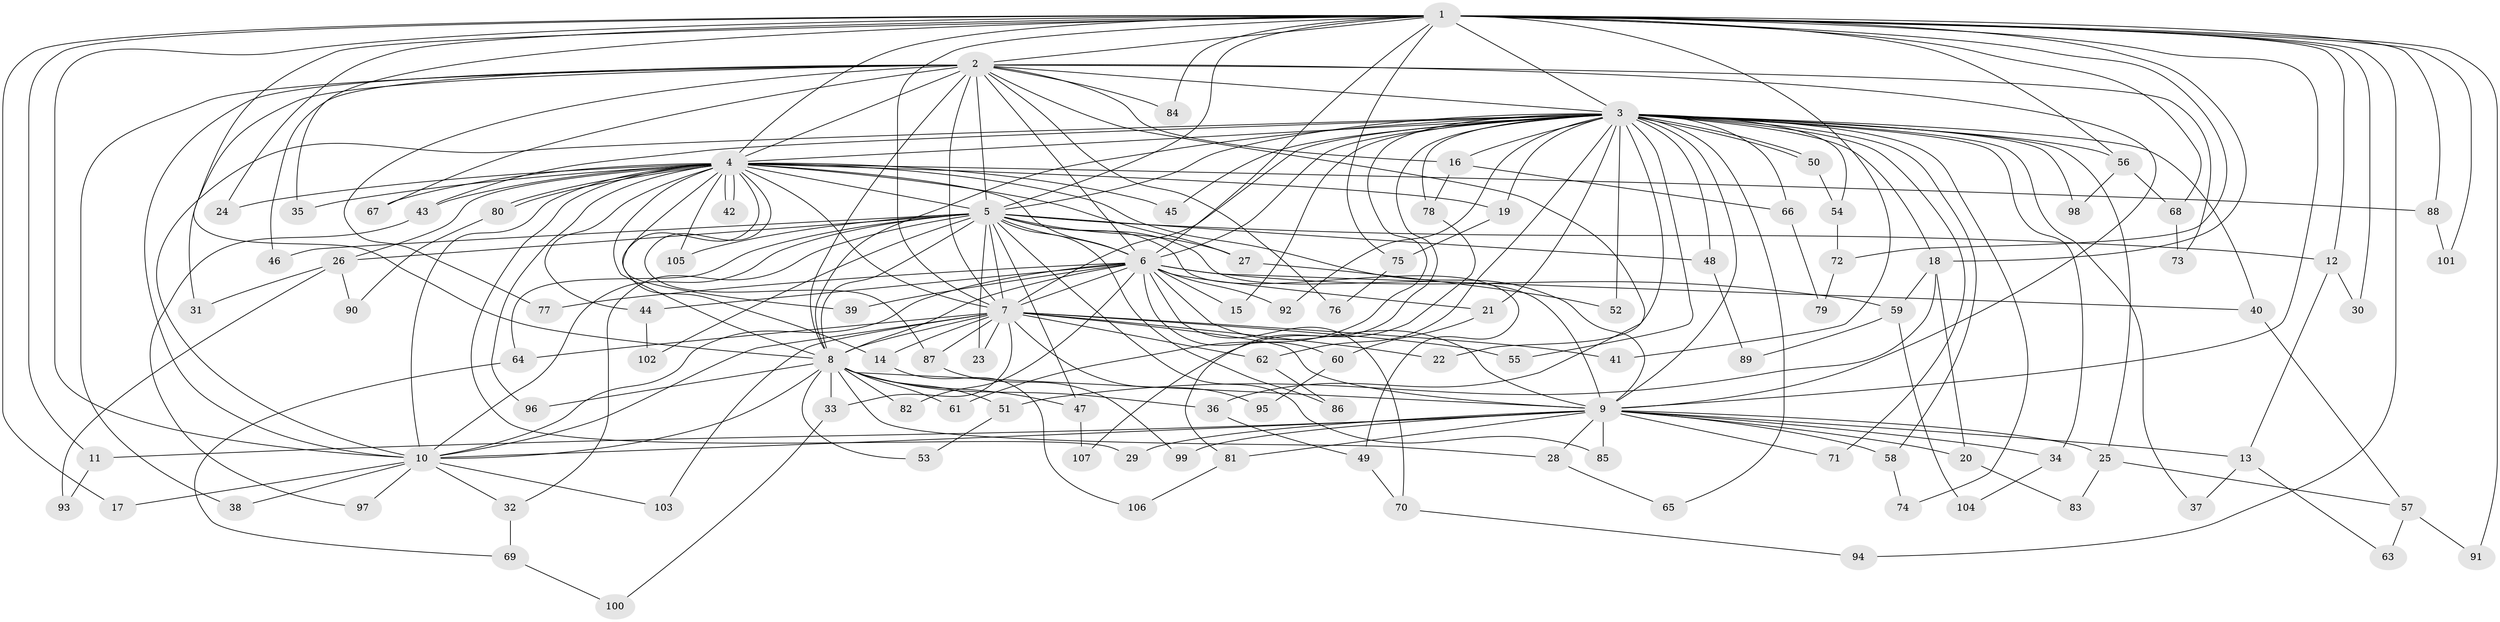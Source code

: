 // Generated by graph-tools (version 1.1) at 2025/34/03/09/25 02:34:58]
// undirected, 107 vertices, 239 edges
graph export_dot {
graph [start="1"]
  node [color=gray90,style=filled];
  1;
  2;
  3;
  4;
  5;
  6;
  7;
  8;
  9;
  10;
  11;
  12;
  13;
  14;
  15;
  16;
  17;
  18;
  19;
  20;
  21;
  22;
  23;
  24;
  25;
  26;
  27;
  28;
  29;
  30;
  31;
  32;
  33;
  34;
  35;
  36;
  37;
  38;
  39;
  40;
  41;
  42;
  43;
  44;
  45;
  46;
  47;
  48;
  49;
  50;
  51;
  52;
  53;
  54;
  55;
  56;
  57;
  58;
  59;
  60;
  61;
  62;
  63;
  64;
  65;
  66;
  67;
  68;
  69;
  70;
  71;
  72;
  73;
  74;
  75;
  76;
  77;
  78;
  79;
  80;
  81;
  82;
  83;
  84;
  85;
  86;
  87;
  88;
  89;
  90;
  91;
  92;
  93;
  94;
  95;
  96;
  97;
  98;
  99;
  100;
  101;
  102;
  103;
  104;
  105;
  106;
  107;
  1 -- 2;
  1 -- 3;
  1 -- 4;
  1 -- 5;
  1 -- 6;
  1 -- 7;
  1 -- 8;
  1 -- 9;
  1 -- 10;
  1 -- 11;
  1 -- 12;
  1 -- 17;
  1 -- 18;
  1 -- 24;
  1 -- 30;
  1 -- 35;
  1 -- 41;
  1 -- 56;
  1 -- 68;
  1 -- 72;
  1 -- 75;
  1 -- 84;
  1 -- 88;
  1 -- 91;
  1 -- 94;
  1 -- 101;
  2 -- 3;
  2 -- 4;
  2 -- 5;
  2 -- 6;
  2 -- 7;
  2 -- 8;
  2 -- 9;
  2 -- 10;
  2 -- 16;
  2 -- 31;
  2 -- 36;
  2 -- 38;
  2 -- 46;
  2 -- 67;
  2 -- 73;
  2 -- 76;
  2 -- 77;
  2 -- 84;
  3 -- 4;
  3 -- 5;
  3 -- 6;
  3 -- 7;
  3 -- 8;
  3 -- 9;
  3 -- 10;
  3 -- 15;
  3 -- 16;
  3 -- 18;
  3 -- 19;
  3 -- 21;
  3 -- 22;
  3 -- 25;
  3 -- 34;
  3 -- 37;
  3 -- 40;
  3 -- 43;
  3 -- 45;
  3 -- 48;
  3 -- 50;
  3 -- 50;
  3 -- 52;
  3 -- 54;
  3 -- 55;
  3 -- 56;
  3 -- 58;
  3 -- 61;
  3 -- 62;
  3 -- 65;
  3 -- 66;
  3 -- 71;
  3 -- 74;
  3 -- 78;
  3 -- 81;
  3 -- 92;
  3 -- 98;
  4 -- 5;
  4 -- 6;
  4 -- 7;
  4 -- 8;
  4 -- 9;
  4 -- 10;
  4 -- 14;
  4 -- 19;
  4 -- 24;
  4 -- 26;
  4 -- 27;
  4 -- 29;
  4 -- 35;
  4 -- 39;
  4 -- 42;
  4 -- 42;
  4 -- 43;
  4 -- 44;
  4 -- 45;
  4 -- 67;
  4 -- 80;
  4 -- 80;
  4 -- 87;
  4 -- 88;
  4 -- 96;
  4 -- 105;
  5 -- 6;
  5 -- 7;
  5 -- 8;
  5 -- 9;
  5 -- 10;
  5 -- 12;
  5 -- 23;
  5 -- 26;
  5 -- 27;
  5 -- 32;
  5 -- 46;
  5 -- 47;
  5 -- 48;
  5 -- 49;
  5 -- 64;
  5 -- 85;
  5 -- 86;
  5 -- 102;
  5 -- 105;
  6 -- 7;
  6 -- 8;
  6 -- 9;
  6 -- 10;
  6 -- 15;
  6 -- 21;
  6 -- 39;
  6 -- 40;
  6 -- 44;
  6 -- 59;
  6 -- 60;
  6 -- 70;
  6 -- 77;
  6 -- 82;
  6 -- 92;
  7 -- 8;
  7 -- 9;
  7 -- 10;
  7 -- 14;
  7 -- 22;
  7 -- 23;
  7 -- 33;
  7 -- 41;
  7 -- 55;
  7 -- 62;
  7 -- 64;
  7 -- 87;
  7 -- 95;
  7 -- 103;
  8 -- 9;
  8 -- 10;
  8 -- 28;
  8 -- 33;
  8 -- 36;
  8 -- 47;
  8 -- 51;
  8 -- 53;
  8 -- 61;
  8 -- 82;
  8 -- 96;
  9 -- 10;
  9 -- 11;
  9 -- 13;
  9 -- 20;
  9 -- 25;
  9 -- 28;
  9 -- 29;
  9 -- 34;
  9 -- 58;
  9 -- 71;
  9 -- 81;
  9 -- 85;
  9 -- 99;
  10 -- 17;
  10 -- 32;
  10 -- 38;
  10 -- 97;
  10 -- 103;
  11 -- 93;
  12 -- 13;
  12 -- 30;
  13 -- 37;
  13 -- 63;
  14 -- 106;
  16 -- 66;
  16 -- 78;
  18 -- 20;
  18 -- 51;
  18 -- 59;
  19 -- 75;
  20 -- 83;
  21 -- 60;
  25 -- 57;
  25 -- 83;
  26 -- 31;
  26 -- 90;
  26 -- 93;
  27 -- 52;
  28 -- 65;
  32 -- 69;
  33 -- 100;
  34 -- 104;
  36 -- 49;
  40 -- 57;
  43 -- 97;
  44 -- 102;
  47 -- 107;
  48 -- 89;
  49 -- 70;
  50 -- 54;
  51 -- 53;
  54 -- 72;
  56 -- 68;
  56 -- 98;
  57 -- 63;
  57 -- 91;
  58 -- 74;
  59 -- 89;
  59 -- 104;
  60 -- 95;
  62 -- 86;
  64 -- 69;
  66 -- 79;
  68 -- 73;
  69 -- 100;
  70 -- 94;
  72 -- 79;
  75 -- 76;
  78 -- 107;
  80 -- 90;
  81 -- 106;
  87 -- 99;
  88 -- 101;
}
